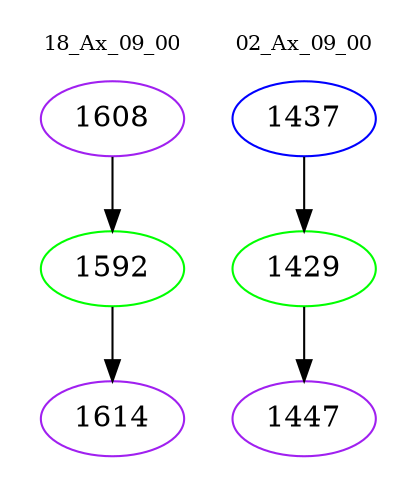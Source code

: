 digraph{
subgraph cluster_0 {
color = white
label = "18_Ax_09_00";
fontsize=10;
T0_1608 [label="1608", color="purple"]
T0_1608 -> T0_1592 [color="black"]
T0_1592 [label="1592", color="green"]
T0_1592 -> T0_1614 [color="black"]
T0_1614 [label="1614", color="purple"]
}
subgraph cluster_1 {
color = white
label = "02_Ax_09_00";
fontsize=10;
T1_1437 [label="1437", color="blue"]
T1_1437 -> T1_1429 [color="black"]
T1_1429 [label="1429", color="green"]
T1_1429 -> T1_1447 [color="black"]
T1_1447 [label="1447", color="purple"]
}
}

